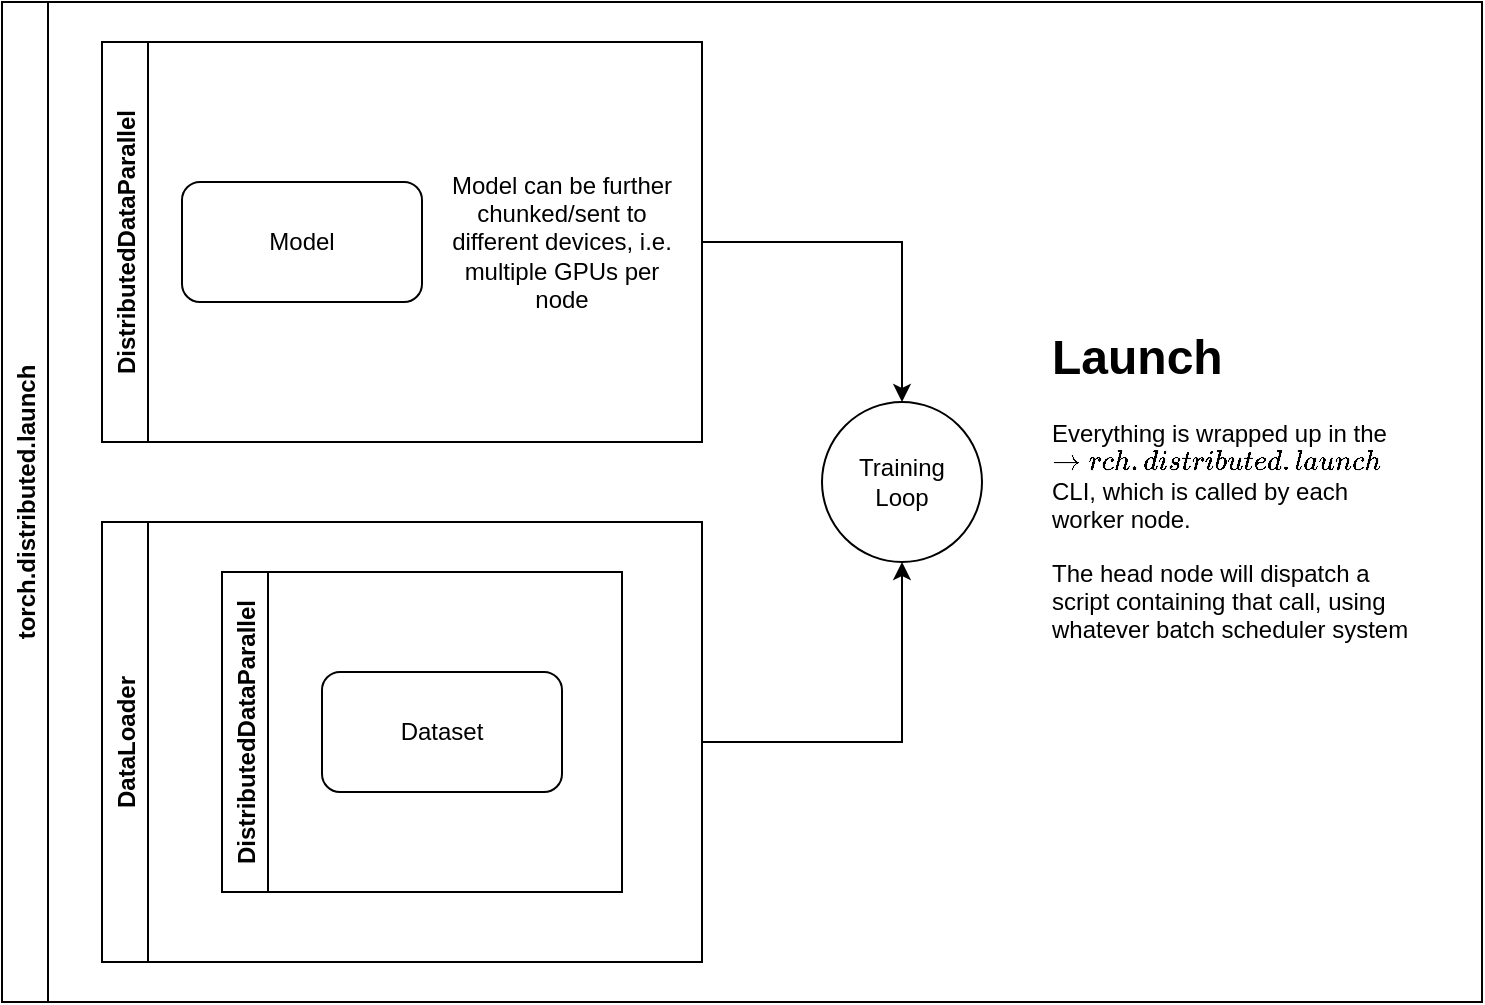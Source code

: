 <mxfile>
    <diagram id="TbjjGQmck7xkVz-HbTx0" name="Page-1">
        <mxGraphModel dx="886" dy="632" grid="1" gridSize="10" guides="1" tooltips="1" connect="1" arrows="1" fold="1" page="1" pageScale="1" pageWidth="1100" pageHeight="850" math="0" shadow="0">
            <root>
                <mxCell id="0"/>
                <mxCell id="1" parent="0"/>
                <mxCell id="9" style="edgeStyle=orthogonalEdgeStyle;rounded=0;orthogonalLoop=1;jettySize=auto;html=1;exitX=1;exitY=0.5;exitDx=0;exitDy=0;entryX=0.5;entryY=0;entryDx=0;entryDy=0;" edge="1" parent="1" source="3" target="8">
                    <mxGeometry relative="1" as="geometry"/>
                </mxCell>
                <mxCell id="3" value="DistributedDataParallel" style="swimlane;horizontal=0;" vertex="1" parent="1">
                    <mxGeometry x="160" y="60" width="300" height="200" as="geometry"/>
                </mxCell>
                <mxCell id="2" value="Model" style="rounded=1;whiteSpace=wrap;html=1;" vertex="1" parent="3">
                    <mxGeometry x="40" y="70" width="120" height="60" as="geometry"/>
                </mxCell>
                <mxCell id="4" value="Model can be further chunked/sent to different devices, i.e. multiple GPUs per node" style="text;html=1;strokeColor=none;fillColor=none;align=center;verticalAlign=middle;whiteSpace=wrap;rounded=0;" vertex="1" parent="3">
                    <mxGeometry x="170" y="40" width="120" height="120" as="geometry"/>
                </mxCell>
                <mxCell id="10" style="edgeStyle=orthogonalEdgeStyle;rounded=0;orthogonalLoop=1;jettySize=auto;html=1;entryX=0.5;entryY=1;entryDx=0;entryDy=0;" edge="1" parent="1" source="5" target="8">
                    <mxGeometry relative="1" as="geometry"/>
                </mxCell>
                <mxCell id="5" value="DataLoader" style="swimlane;horizontal=0;" vertex="1" parent="1">
                    <mxGeometry x="160" y="300" width="300" height="220" as="geometry"/>
                </mxCell>
                <mxCell id="7" value="DistributedDataParallel" style="swimlane;horizontal=0;" vertex="1" parent="5">
                    <mxGeometry x="60" y="25" width="200" height="160" as="geometry"/>
                </mxCell>
                <mxCell id="6" value="Dataset" style="rounded=1;whiteSpace=wrap;html=1;" vertex="1" parent="7">
                    <mxGeometry x="50" y="50" width="120" height="60" as="geometry"/>
                </mxCell>
                <mxCell id="8" value="Training&lt;br&gt;Loop" style="ellipse;whiteSpace=wrap;html=1;aspect=fixed;" vertex="1" parent="1">
                    <mxGeometry x="520" y="240" width="80" height="80" as="geometry"/>
                </mxCell>
                <mxCell id="11" value="torch.distributed.launch" style="swimlane;horizontal=0;" vertex="1" parent="1">
                    <mxGeometry x="110" y="40" width="740" height="500" as="geometry"/>
                </mxCell>
                <mxCell id="12" value="&lt;h1&gt;Launch&lt;/h1&gt;&lt;p&gt;Everything is wrapped up in the `torch.distributed.launch` CLI, which is called by each worker node.&lt;/p&gt;&lt;p&gt;The head node will dispatch a script containing that call, using whatever batch scheduler system&lt;/p&gt;" style="text;html=1;strokeColor=none;fillColor=none;spacing=5;spacingTop=-20;whiteSpace=wrap;overflow=hidden;rounded=0;" vertex="1" parent="11">
                    <mxGeometry x="520" y="157.5" width="190" height="165" as="geometry"/>
                </mxCell>
            </root>
        </mxGraphModel>
    </diagram>
</mxfile>